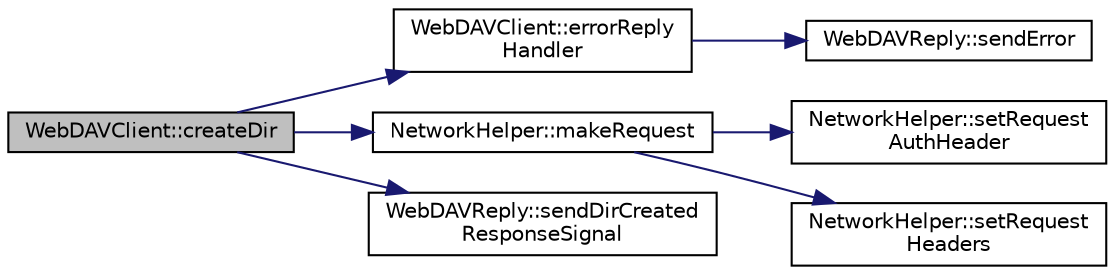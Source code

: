 digraph "WebDAVClient::createDir"
{
 // INTERACTIVE_SVG=YES
 // LATEX_PDF_SIZE
  edge [fontname="Helvetica",fontsize="10",labelfontname="Helvetica",labelfontsize="10"];
  node [fontname="Helvetica",fontsize="10",shape=record];
  rankdir="LR";
  Node14 [label="WebDAVClient::createDir",height=0.2,width=0.4,color="black", fillcolor="grey75", style="filled", fontcolor="black",tooltip=" "];
  Node14 -> Node15 [color="midnightblue",fontsize="10",style="solid",fontname="Helvetica"];
  Node15 [label="WebDAVClient::errorReply\lHandler",height=0.2,width=0.4,color="black", fillcolor="white", style="filled",URL="$class_web_d_a_v_client.html#a7c55b87f2da54a454ccd736033586ae4",tooltip=" "];
  Node15 -> Node16 [color="midnightblue",fontsize="10",style="solid",fontname="Helvetica"];
  Node16 [label="WebDAVReply::sendError",height=0.2,width=0.4,color="black", fillcolor="white", style="filled",URL="$class_web_d_a_v_reply.html#af2e9887105f9555aeb6d74ca45995d7a",tooltip=" "];
  Node14 -> Node17 [color="midnightblue",fontsize="10",style="solid",fontname="Helvetica"];
  Node17 [label="NetworkHelper::makeRequest",height=0.2,width=0.4,color="black", fillcolor="white", style="filled",URL="$class_network_helper.html#ae02921e158bb6478658d3326dd73ad0a",tooltip=" "];
  Node17 -> Node18 [color="midnightblue",fontsize="10",style="solid",fontname="Helvetica"];
  Node18 [label="NetworkHelper::setRequest\lAuthHeader",height=0.2,width=0.4,color="black", fillcolor="white", style="filled",URL="$class_network_helper.html#a399431d07f53fe9d51de9cc8feb82870",tooltip=" "];
  Node17 -> Node19 [color="midnightblue",fontsize="10",style="solid",fontname="Helvetica"];
  Node19 [label="NetworkHelper::setRequest\lHeaders",height=0.2,width=0.4,color="black", fillcolor="white", style="filled",URL="$class_network_helper.html#acd2024e4fdc4c63c6b3d159f834a5b7d",tooltip=" "];
  Node14 -> Node20 [color="midnightblue",fontsize="10",style="solid",fontname="Helvetica"];
  Node20 [label="WebDAVReply::sendDirCreated\lResponseSignal",height=0.2,width=0.4,color="black", fillcolor="white", style="filled",URL="$class_web_d_a_v_reply.html#a61c424d30a9350a0c5395de3f5f857c0",tooltip=" "];
}
